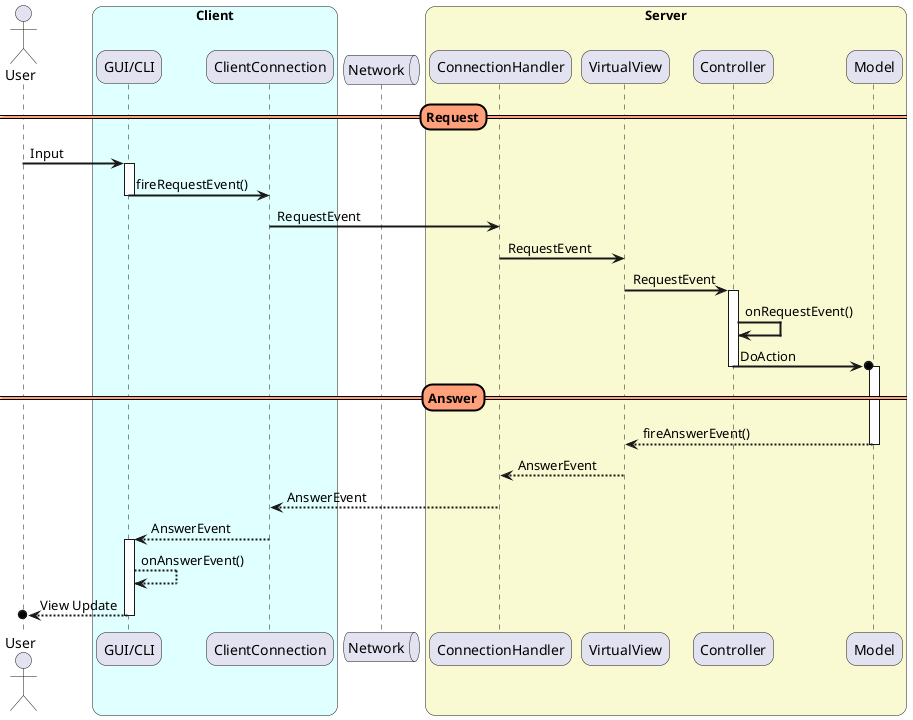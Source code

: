 @startuml

skinparam SequenceArrowThickness 2
skinparam RoundCorner 20
skinparam SequenceDividerBackgroundColor LightSalmon

actor User
box "Client" #LightCyan
participant "GUI/CLI" as Client
participant ClientConnection
end box
queue Network
box "Server" #LightGoldenRodYellow
participant ConnectionHandler
participant VirtualView
participant Controller
participant Model
end box

==Request==
User -> Client: Input
activate Client

Client -> ClientConnection: fireRequestEvent()
deactivate Client

ClientConnection -> ConnectionHandler: RequestEvent

ConnectionHandler -> VirtualView: RequestEvent
VirtualView -> Controller: RequestEvent   
activate Controller

Controller -> Controller: onRequestEvent()
Controller ->o Model: DoAction
deactivate Controller
activate Model

==Answer==

Model --> VirtualView: fireAnswerEvent()
deactivate Model

VirtualView --> ConnectionHandler: AnswerEvent
ConnectionHandler --> ClientConnection: AnswerEvent
ClientConnection --> Client: AnswerEvent
activate Client

Client --> Client: onAnswerEvent()
Client -->o User: View Update
deactivate Client

@enduml
